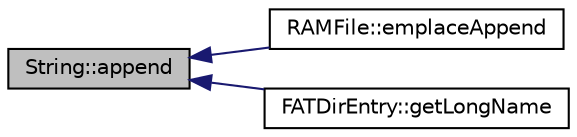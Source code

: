 digraph "String::append"
{
  edge [fontname="Helvetica",fontsize="10",labelfontname="Helvetica",labelfontsize="10"];
  node [fontname="Helvetica",fontsize="10",shape=record];
  rankdir="LR";
  Node11 [label="String::append",height=0.2,width=0.4,color="black", fillcolor="grey75", style="filled", fontcolor="black"];
  Node11 -> Node12 [dir="back",color="midnightblue",fontsize="10",style="solid",fontname="Helvetica"];
  Node12 [label="RAMFile::emplaceAppend",height=0.2,width=0.4,color="black", fillcolor="white", style="filled",URL="$d3/dc8/class_r_a_m_file.html#a26efa4280f61fdc46dfa46f3999b59f7"];
  Node11 -> Node13 [dir="back",color="midnightblue",fontsize="10",style="solid",fontname="Helvetica"];
  Node13 [label="FATDirEntry::getLongName",height=0.2,width=0.4,color="black", fillcolor="white", style="filled",URL="$dc/d93/class_f_a_t_dir_entry.html#a29bff9fce399e3765917e103ec222e4a"];
}
